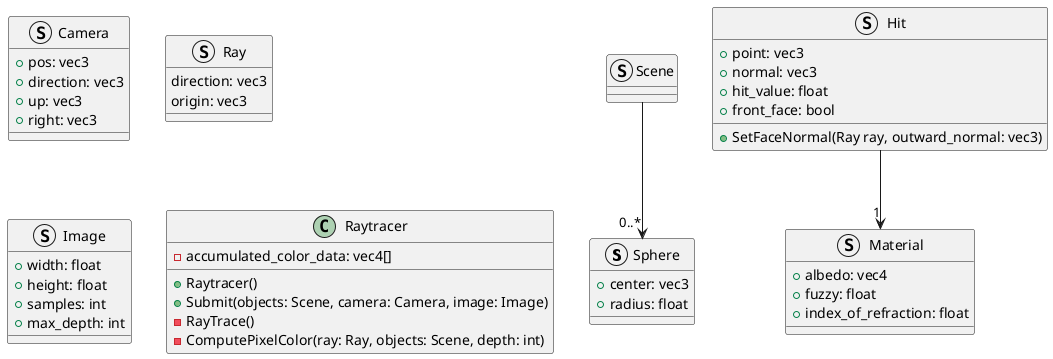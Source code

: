 @startuml raytracer

struct Sphere
Sphere : +center: vec3
Sphere : +radius: float

struct Scene
Scene --> "0..*" Sphere

struct Material
Material : +albedo: vec4
Material : +fuzzy: float
Material : +index_of_refraction: float

struct Camera
Camera : +pos: vec3
Camera : +direction: vec3
Camera : +up: vec3
Camera : +right: vec3

struct Ray
Ray : direction: vec3
Ray : origin: vec3

struct Hit
Hit : +point: vec3
Hit : +normal: vec3
Hit : +hit_value: float
Hit : +front_face: bool
Hit : +SetFaceNormal(Ray ray, outward_normal: vec3)
Hit --> "1" Material

struct Image
Image : +width: float
Image : +height: float
Image : +samples: int
Image : +max_depth: int

class Raytracer
Raytracer : -accumulated_color_data: vec4[]
Raytracer : +Raytracer()
Raytracer : +Submit(objects: Scene, camera: Camera, image: Image)
Raytracer : -RayTrace()
Raytracer : -ComputePixelColor(ray: Ray, objects: Scene, depth: int)
@enduml